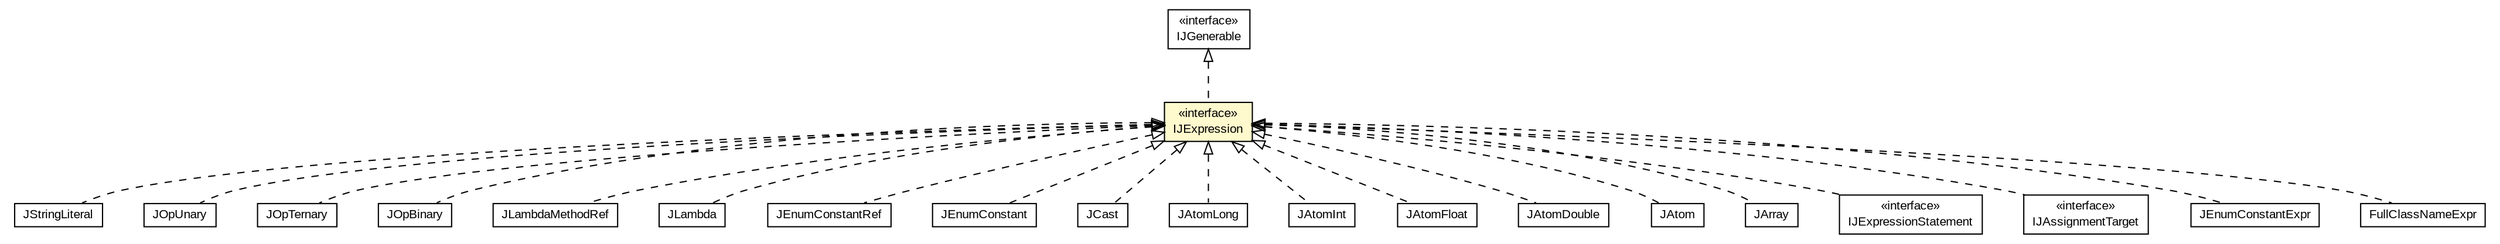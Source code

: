#!/usr/local/bin/dot
#
# Class diagram 
# Generated by UMLGraph version 5.1 (http://www.umlgraph.org/)
#

digraph G {
	edge [fontname="arial",fontsize=10,labelfontname="arial",labelfontsize=10];
	node [fontname="arial",fontsize=10,shape=plaintext];
	nodesep=0.25;
	ranksep=0.5;
	// com.helger.jcodemodel.JStringLiteral
	c10534 [label=<<table title="com.helger.jcodemodel.JStringLiteral" border="0" cellborder="1" cellspacing="0" cellpadding="2" port="p" href="./JStringLiteral.html">
		<tr><td><table border="0" cellspacing="0" cellpadding="1">
<tr><td align="center" balign="center"> JStringLiteral </td></tr>
		</table></td></tr>
		</table>>, fontname="arial", fontcolor="black", fontsize=10.0];
	// com.helger.jcodemodel.JOpUnary
	c10540 [label=<<table title="com.helger.jcodemodel.JOpUnary" border="0" cellborder="1" cellspacing="0" cellpadding="2" port="p" href="./JOpUnary.html">
		<tr><td><table border="0" cellspacing="0" cellpadding="1">
<tr><td align="center" balign="center"> JOpUnary </td></tr>
		</table></td></tr>
		</table>>, fontname="arial", fontcolor="black", fontsize=10.0];
	// com.helger.jcodemodel.JOpTernary
	c10541 [label=<<table title="com.helger.jcodemodel.JOpTernary" border="0" cellborder="1" cellspacing="0" cellpadding="2" port="p" href="./JOpTernary.html">
		<tr><td><table border="0" cellspacing="0" cellpadding="1">
<tr><td align="center" balign="center"> JOpTernary </td></tr>
		</table></td></tr>
		</table>>, fontname="arial", fontcolor="black", fontsize=10.0];
	// com.helger.jcodemodel.JOpBinary
	c10542 [label=<<table title="com.helger.jcodemodel.JOpBinary" border="0" cellborder="1" cellspacing="0" cellpadding="2" port="p" href="./JOpBinary.html">
		<tr><td><table border="0" cellspacing="0" cellpadding="1">
<tr><td align="center" balign="center"> JOpBinary </td></tr>
		</table></td></tr>
		</table>>, fontname="arial", fontcolor="black", fontsize=10.0];
	// com.helger.jcodemodel.JLambdaMethodRef
	c10550 [label=<<table title="com.helger.jcodemodel.JLambdaMethodRef" border="0" cellborder="1" cellspacing="0" cellpadding="2" port="p" href="./JLambdaMethodRef.html">
		<tr><td><table border="0" cellspacing="0" cellpadding="1">
<tr><td align="center" balign="center"> JLambdaMethodRef </td></tr>
		</table></td></tr>
		</table>>, fontname="arial", fontcolor="black", fontsize=10.0];
	// com.helger.jcodemodel.JLambda
	c10552 [label=<<table title="com.helger.jcodemodel.JLambda" border="0" cellborder="1" cellspacing="0" cellpadding="2" port="p" href="./JLambda.html">
		<tr><td><table border="0" cellspacing="0" cellpadding="1">
<tr><td align="center" balign="center"> JLambda </td></tr>
		</table></td></tr>
		</table>>, fontname="arial", fontcolor="black", fontsize=10.0];
	// com.helger.jcodemodel.JEnumConstantRef
	c10564 [label=<<table title="com.helger.jcodemodel.JEnumConstantRef" border="0" cellborder="1" cellspacing="0" cellpadding="2" port="p" href="./JEnumConstantRef.html">
		<tr><td><table border="0" cellspacing="0" cellpadding="1">
<tr><td align="center" balign="center"> JEnumConstantRef </td></tr>
		</table></td></tr>
		</table>>, fontname="arial", fontcolor="black", fontsize=10.0];
	// com.helger.jcodemodel.JEnumConstant
	c10565 [label=<<table title="com.helger.jcodemodel.JEnumConstant" border="0" cellborder="1" cellspacing="0" cellpadding="2" port="p" href="./JEnumConstant.html">
		<tr><td><table border="0" cellspacing="0" cellpadding="1">
<tr><td align="center" balign="center"> JEnumConstant </td></tr>
		</table></td></tr>
		</table>>, fontname="arial", fontcolor="black", fontsize=10.0];
	// com.helger.jcodemodel.JCast
	c10577 [label=<<table title="com.helger.jcodemodel.JCast" border="0" cellborder="1" cellspacing="0" cellpadding="2" port="p" href="./JCast.html">
		<tr><td><table border="0" cellspacing="0" cellpadding="1">
<tr><td align="center" balign="center"> JCast </td></tr>
		</table></td></tr>
		</table>>, fontname="arial", fontcolor="black", fontsize=10.0];
	// com.helger.jcodemodel.JAtomLong
	c10581 [label=<<table title="com.helger.jcodemodel.JAtomLong" border="0" cellborder="1" cellspacing="0" cellpadding="2" port="p" href="./JAtomLong.html">
		<tr><td><table border="0" cellspacing="0" cellpadding="1">
<tr><td align="center" balign="center"> JAtomLong </td></tr>
		</table></td></tr>
		</table>>, fontname="arial", fontcolor="black", fontsize=10.0];
	// com.helger.jcodemodel.JAtomInt
	c10582 [label=<<table title="com.helger.jcodemodel.JAtomInt" border="0" cellborder="1" cellspacing="0" cellpadding="2" port="p" href="./JAtomInt.html">
		<tr><td><table border="0" cellspacing="0" cellpadding="1">
<tr><td align="center" balign="center"> JAtomInt </td></tr>
		</table></td></tr>
		</table>>, fontname="arial", fontcolor="black", fontsize=10.0];
	// com.helger.jcodemodel.JAtomFloat
	c10583 [label=<<table title="com.helger.jcodemodel.JAtomFloat" border="0" cellborder="1" cellspacing="0" cellpadding="2" port="p" href="./JAtomFloat.html">
		<tr><td><table border="0" cellspacing="0" cellpadding="1">
<tr><td align="center" balign="center"> JAtomFloat </td></tr>
		</table></td></tr>
		</table>>, fontname="arial", fontcolor="black", fontsize=10.0];
	// com.helger.jcodemodel.JAtomDouble
	c10584 [label=<<table title="com.helger.jcodemodel.JAtomDouble" border="0" cellborder="1" cellspacing="0" cellpadding="2" port="p" href="./JAtomDouble.html">
		<tr><td><table border="0" cellspacing="0" cellpadding="1">
<tr><td align="center" balign="center"> JAtomDouble </td></tr>
		</table></td></tr>
		</table>>, fontname="arial", fontcolor="black", fontsize=10.0];
	// com.helger.jcodemodel.JAtom
	c10585 [label=<<table title="com.helger.jcodemodel.JAtom" border="0" cellborder="1" cellspacing="0" cellpadding="2" port="p" href="./JAtom.html">
		<tr><td><table border="0" cellspacing="0" cellpadding="1">
<tr><td align="center" balign="center"> JAtom </td></tr>
		</table></td></tr>
		</table>>, fontname="arial", fontcolor="black", fontsize=10.0];
	// com.helger.jcodemodel.JArray
	c10589 [label=<<table title="com.helger.jcodemodel.JArray" border="0" cellborder="1" cellspacing="0" cellpadding="2" port="p" href="./JArray.html">
		<tr><td><table border="0" cellspacing="0" cellpadding="1">
<tr><td align="center" balign="center"> JArray </td></tr>
		</table></td></tr>
		</table>>, fontname="arial", fontcolor="black", fontsize=10.0];
	// com.helger.jcodemodel.IJGenerable
	c10599 [label=<<table title="com.helger.jcodemodel.IJGenerable" border="0" cellborder="1" cellspacing="0" cellpadding="2" port="p" href="./IJGenerable.html">
		<tr><td><table border="0" cellspacing="0" cellpadding="1">
<tr><td align="center" balign="center"> &#171;interface&#187; </td></tr>
<tr><td align="center" balign="center"> IJGenerable </td></tr>
		</table></td></tr>
		</table>>, fontname="arial", fontcolor="black", fontsize=10.0];
	// com.helger.jcodemodel.IJExpressionStatement
	c10600 [label=<<table title="com.helger.jcodemodel.IJExpressionStatement" border="0" cellborder="1" cellspacing="0" cellpadding="2" port="p" href="./IJExpressionStatement.html">
		<tr><td><table border="0" cellspacing="0" cellpadding="1">
<tr><td align="center" balign="center"> &#171;interface&#187; </td></tr>
<tr><td align="center" balign="center"> IJExpressionStatement </td></tr>
		</table></td></tr>
		</table>>, fontname="arial", fontcolor="black", fontsize=10.0];
	// com.helger.jcodemodel.IJExpression
	c10601 [label=<<table title="com.helger.jcodemodel.IJExpression" border="0" cellborder="1" cellspacing="0" cellpadding="2" port="p" bgcolor="lemonChiffon" href="./IJExpression.html">
		<tr><td><table border="0" cellspacing="0" cellpadding="1">
<tr><td align="center" balign="center"> &#171;interface&#187; </td></tr>
<tr><td align="center" balign="center"> IJExpression </td></tr>
		</table></td></tr>
		</table>>, fontname="arial", fontcolor="black", fontsize=10.0];
	// com.helger.jcodemodel.IJAssignmentTarget
	c10605 [label=<<table title="com.helger.jcodemodel.IJAssignmentTarget" border="0" cellborder="1" cellspacing="0" cellpadding="2" port="p" href="./IJAssignmentTarget.html">
		<tr><td><table border="0" cellspacing="0" cellpadding="1">
<tr><td align="center" balign="center"> &#171;interface&#187; </td></tr>
<tr><td align="center" balign="center"> IJAssignmentTarget </td></tr>
		</table></td></tr>
		</table>>, fontname="arial", fontcolor="black", fontsize=10.0];
	// com.helger.jcodemodel.AbstractJAnnotationValueOwned.JEnumConstantExpr
	c10616 [label=<<table title="com.helger.jcodemodel.AbstractJAnnotationValueOwned.JEnumConstantExpr" border="0" cellborder="1" cellspacing="0" cellpadding="2" port="p" href="./AbstractJAnnotationValueOwned.JEnumConstantExpr.html">
		<tr><td><table border="0" cellspacing="0" cellpadding="1">
<tr><td align="center" balign="center"> JEnumConstantExpr </td></tr>
		</table></td></tr>
		</table>>, fontname="arial", fontcolor="black", fontsize=10.0];
	// com.helger.jcodemodel.AbstractJAnnotationValueOwned.FullClassNameExpr
	c10617 [label=<<table title="com.helger.jcodemodel.AbstractJAnnotationValueOwned.FullClassNameExpr" border="0" cellborder="1" cellspacing="0" cellpadding="2" port="p" href="./AbstractJAnnotationValueOwned.FullClassNameExpr.html">
		<tr><td><table border="0" cellspacing="0" cellpadding="1">
<tr><td align="center" balign="center"> FullClassNameExpr </td></tr>
		</table></td></tr>
		</table>>, fontname="arial", fontcolor="black", fontsize=10.0];
	//com.helger.jcodemodel.JStringLiteral implements com.helger.jcodemodel.IJExpression
	c10601:p -> c10534:p [dir=back,arrowtail=empty,style=dashed];
	//com.helger.jcodemodel.JOpUnary implements com.helger.jcodemodel.IJExpression
	c10601:p -> c10540:p [dir=back,arrowtail=empty,style=dashed];
	//com.helger.jcodemodel.JOpTernary implements com.helger.jcodemodel.IJExpression
	c10601:p -> c10541:p [dir=back,arrowtail=empty,style=dashed];
	//com.helger.jcodemodel.JOpBinary implements com.helger.jcodemodel.IJExpression
	c10601:p -> c10542:p [dir=back,arrowtail=empty,style=dashed];
	//com.helger.jcodemodel.JLambdaMethodRef implements com.helger.jcodemodel.IJExpression
	c10601:p -> c10550:p [dir=back,arrowtail=empty,style=dashed];
	//com.helger.jcodemodel.JLambda implements com.helger.jcodemodel.IJExpression
	c10601:p -> c10552:p [dir=back,arrowtail=empty,style=dashed];
	//com.helger.jcodemodel.JEnumConstantRef implements com.helger.jcodemodel.IJExpression
	c10601:p -> c10564:p [dir=back,arrowtail=empty,style=dashed];
	//com.helger.jcodemodel.JEnumConstant implements com.helger.jcodemodel.IJExpression
	c10601:p -> c10565:p [dir=back,arrowtail=empty,style=dashed];
	//com.helger.jcodemodel.JCast implements com.helger.jcodemodel.IJExpression
	c10601:p -> c10577:p [dir=back,arrowtail=empty,style=dashed];
	//com.helger.jcodemodel.JAtomLong implements com.helger.jcodemodel.IJExpression
	c10601:p -> c10581:p [dir=back,arrowtail=empty,style=dashed];
	//com.helger.jcodemodel.JAtomInt implements com.helger.jcodemodel.IJExpression
	c10601:p -> c10582:p [dir=back,arrowtail=empty,style=dashed];
	//com.helger.jcodemodel.JAtomFloat implements com.helger.jcodemodel.IJExpression
	c10601:p -> c10583:p [dir=back,arrowtail=empty,style=dashed];
	//com.helger.jcodemodel.JAtomDouble implements com.helger.jcodemodel.IJExpression
	c10601:p -> c10584:p [dir=back,arrowtail=empty,style=dashed];
	//com.helger.jcodemodel.JAtom implements com.helger.jcodemodel.IJExpression
	c10601:p -> c10585:p [dir=back,arrowtail=empty,style=dashed];
	//com.helger.jcodemodel.JArray implements com.helger.jcodemodel.IJExpression
	c10601:p -> c10589:p [dir=back,arrowtail=empty,style=dashed];
	//com.helger.jcodemodel.IJExpressionStatement implements com.helger.jcodemodel.IJExpression
	c10601:p -> c10600:p [dir=back,arrowtail=empty,style=dashed];
	//com.helger.jcodemodel.IJExpression implements com.helger.jcodemodel.IJGenerable
	c10599:p -> c10601:p [dir=back,arrowtail=empty,style=dashed];
	//com.helger.jcodemodel.IJAssignmentTarget implements com.helger.jcodemodel.IJExpression
	c10601:p -> c10605:p [dir=back,arrowtail=empty,style=dashed];
	//com.helger.jcodemodel.AbstractJAnnotationValueOwned.JEnumConstantExpr implements com.helger.jcodemodel.IJExpression
	c10601:p -> c10616:p [dir=back,arrowtail=empty,style=dashed];
	//com.helger.jcodemodel.AbstractJAnnotationValueOwned.FullClassNameExpr implements com.helger.jcodemodel.IJExpression
	c10601:p -> c10617:p [dir=back,arrowtail=empty,style=dashed];
}

